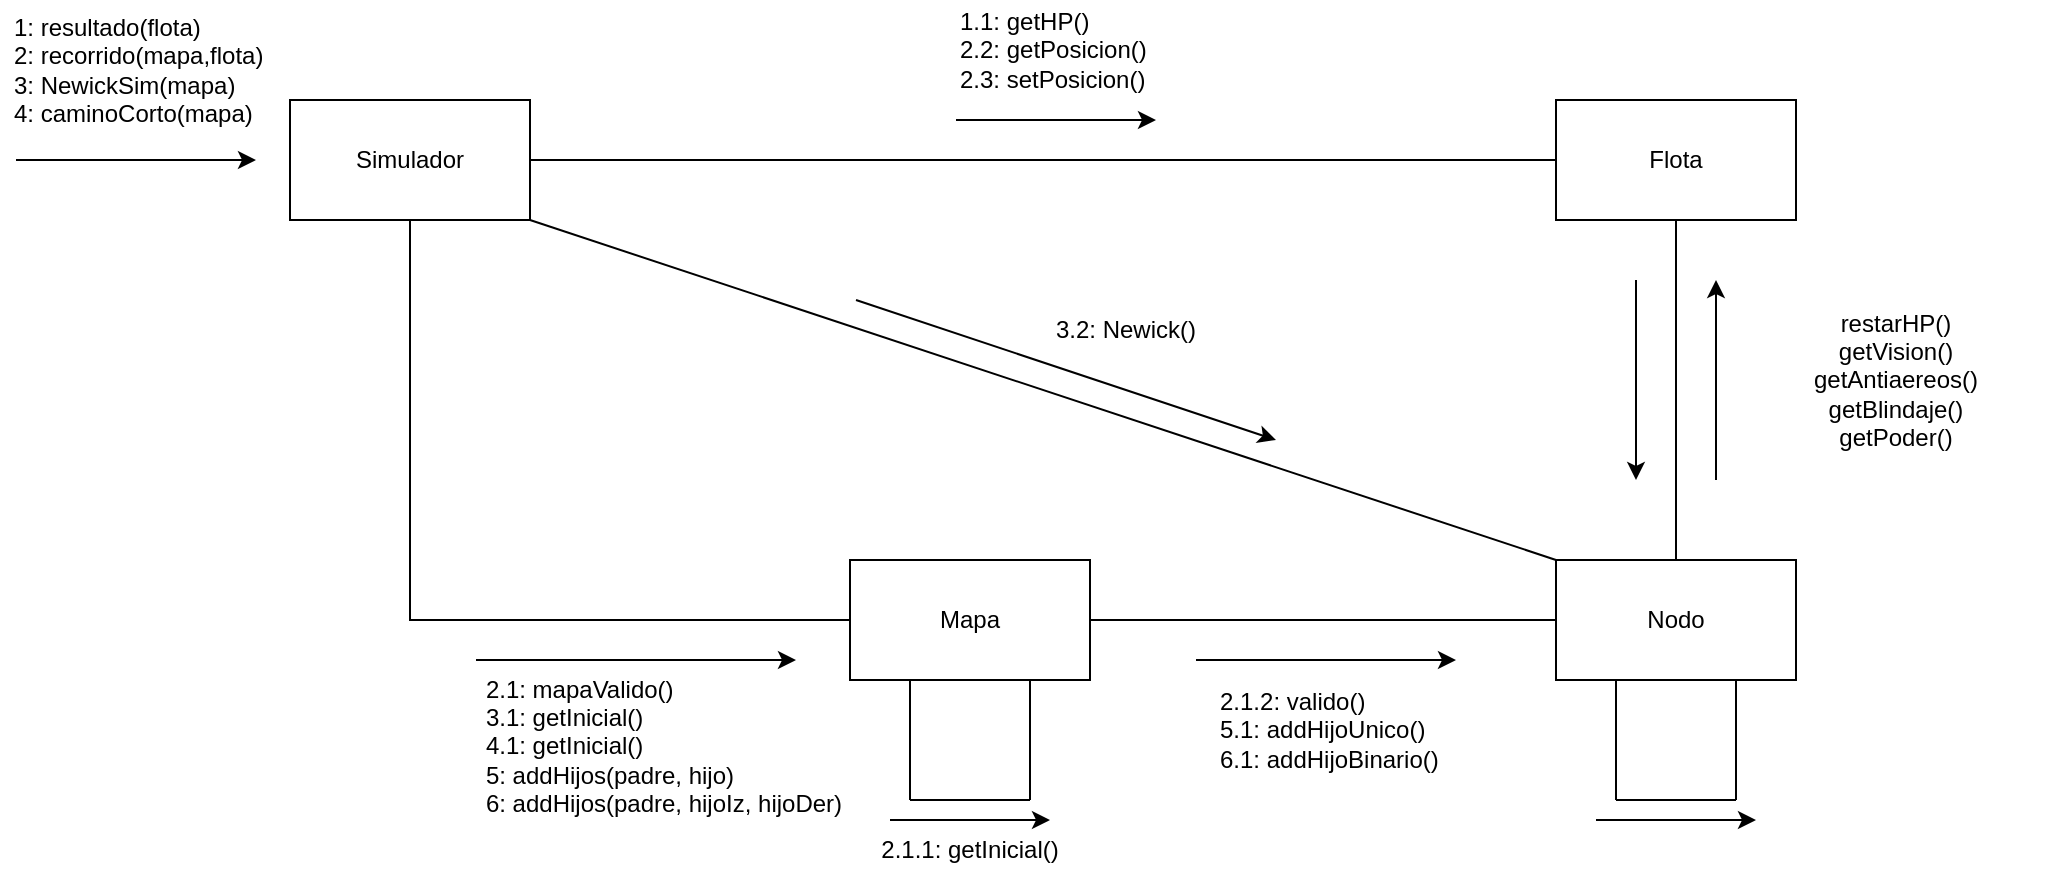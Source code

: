 <mxfile version="22.1.11" type="github">
  <diagram name="Página-1" id="WICck9pgIeBtj4AcxYeL">
    <mxGraphModel dx="2071" dy="617" grid="1" gridSize="10" guides="1" tooltips="1" connect="1" arrows="1" fold="1" page="1" pageScale="1" pageWidth="827" pageHeight="1169" math="0" shadow="0">
      <root>
        <mxCell id="0" />
        <mxCell id="1" parent="0" />
        <mxCell id="PBhGnh1ifOubgosgx4_8-1" value="Simulador" style="rounded=0;whiteSpace=wrap;html=1;" parent="1" vertex="1">
          <mxGeometry x="117" y="170" width="120" height="60" as="geometry" />
        </mxCell>
        <mxCell id="PBhGnh1ifOubgosgx4_8-2" value="Flota" style="rounded=0;whiteSpace=wrap;html=1;" parent="1" vertex="1">
          <mxGeometry x="750" y="170" width="120" height="60" as="geometry" />
        </mxCell>
        <mxCell id="PBhGnh1ifOubgosgx4_8-4" value="Nodo" style="rounded=0;whiteSpace=wrap;html=1;" parent="1" vertex="1">
          <mxGeometry x="750" y="400" width="120" height="60" as="geometry" />
        </mxCell>
        <mxCell id="PBhGnh1ifOubgosgx4_8-5" value="Mapa" style="rounded=0;whiteSpace=wrap;html=1;" parent="1" vertex="1">
          <mxGeometry x="397" y="400" width="120" height="60" as="geometry" />
        </mxCell>
        <mxCell id="PBhGnh1ifOubgosgx4_8-17" value="" style="endArrow=none;html=1;rounded=0;exitX=1;exitY=0.5;exitDx=0;exitDy=0;entryX=0;entryY=0.5;entryDx=0;entryDy=0;" parent="1" source="PBhGnh1ifOubgosgx4_8-1" target="PBhGnh1ifOubgosgx4_8-2" edge="1">
          <mxGeometry width="50" height="50" relative="1" as="geometry">
            <mxPoint x="397" y="460" as="sourcePoint" />
            <mxPoint x="447" y="410" as="targetPoint" />
          </mxGeometry>
        </mxCell>
        <mxCell id="PBhGnh1ifOubgosgx4_8-21" value="" style="endArrow=classic;html=1;rounded=0;" parent="1" edge="1">
          <mxGeometry width="50" height="50" relative="1" as="geometry">
            <mxPoint x="210" y="450" as="sourcePoint" />
            <mxPoint x="370" y="450" as="targetPoint" />
          </mxGeometry>
        </mxCell>
        <mxCell id="PBhGnh1ifOubgosgx4_8-22" value="" style="endArrow=classic;html=1;rounded=0;" parent="1" edge="1">
          <mxGeometry width="50" height="50" relative="1" as="geometry">
            <mxPoint x="-20" y="200" as="sourcePoint" />
            <mxPoint x="100" y="200" as="targetPoint" />
          </mxGeometry>
        </mxCell>
        <mxCell id="PBhGnh1ifOubgosgx4_8-23" value="1: resultado(flota)&lt;br&gt;2: recorrido(mapa,flota)&lt;br&gt;3: NewickSim(mapa)&lt;br&gt;&lt;div style=&quot;&quot;&gt;&lt;span style=&quot;background-color: initial;&quot;&gt;4: caminoCorto(mapa)&lt;/span&gt;&lt;/div&gt;" style="text;html=1;strokeColor=none;fillColor=none;align=left;verticalAlign=middle;whiteSpace=wrap;rounded=0;" parent="1" vertex="1">
          <mxGeometry x="-23" y="120" width="140" height="70" as="geometry" />
        </mxCell>
        <mxCell id="PBhGnh1ifOubgosgx4_8-14" value="1.1: getHP()&lt;br&gt;2.2: getPosicion()&lt;br&gt;2.3: setPosicion()" style="text;html=1;strokeColor=none;fillColor=none;align=left;verticalAlign=middle;whiteSpace=wrap;rounded=0;" parent="1" vertex="1">
          <mxGeometry x="450" y="120" width="103" height="50" as="geometry" />
        </mxCell>
        <mxCell id="PBhGnh1ifOubgosgx4_8-25" value="" style="endArrow=classic;html=1;rounded=0;" parent="1" edge="1">
          <mxGeometry width="50" height="50" relative="1" as="geometry">
            <mxPoint x="450" y="180" as="sourcePoint" />
            <mxPoint x="550" y="180" as="targetPoint" />
          </mxGeometry>
        </mxCell>
        <mxCell id="PBhGnh1ifOubgosgx4_8-26" value="&lt;div style=&quot;text-align: left;&quot;&gt;&lt;span style=&quot;background-color: initial;&quot;&gt;2.1: mapaValido()&lt;/span&gt;&lt;/div&gt;&lt;div style=&quot;text-align: left;&quot;&gt;&lt;span style=&quot;background-color: initial;&quot;&gt;3.1: getInicial()&lt;/span&gt;&lt;/div&gt;&lt;div style=&quot;text-align: left;&quot;&gt;&lt;span style=&quot;background-color: initial;&quot;&gt;4.1: getInicial()&lt;/span&gt;&lt;/div&gt;&lt;div style=&quot;text-align: left;&quot;&gt;&lt;span style=&quot;background-color: initial;&quot;&gt;5: addHijos(padre, hijo)&lt;/span&gt;&lt;/div&gt;&lt;div style=&quot;text-align: left;&quot;&gt;&lt;span style=&quot;background-color: initial;&quot;&gt;6: addHijos(padre, hijoIz, hijoDer)&lt;/span&gt;&lt;/div&gt;" style="text;html=1;strokeColor=none;fillColor=none;align=center;verticalAlign=middle;whiteSpace=wrap;rounded=0;" parent="1" vertex="1">
          <mxGeometry x="194" y="455" width="220" height="75" as="geometry" />
        </mxCell>
        <mxCell id="PBhGnh1ifOubgosgx4_8-29" value="" style="endArrow=none;html=1;rounded=0;entryX=0.5;entryY=1;entryDx=0;entryDy=0;exitX=0;exitY=0.5;exitDx=0;exitDy=0;" parent="1" source="PBhGnh1ifOubgosgx4_8-5" target="PBhGnh1ifOubgosgx4_8-1" edge="1">
          <mxGeometry width="50" height="50" relative="1" as="geometry">
            <mxPoint x="230" y="450" as="sourcePoint" />
            <mxPoint x="280" y="400" as="targetPoint" />
            <Array as="points">
              <mxPoint x="177" y="430" />
            </Array>
          </mxGeometry>
        </mxCell>
        <mxCell id="PBhGnh1ifOubgosgx4_8-31" value="" style="endArrow=none;html=1;rounded=0;exitX=1;exitY=0.5;exitDx=0;exitDy=0;" parent="1" source="PBhGnh1ifOubgosgx4_8-5" target="PBhGnh1ifOubgosgx4_8-4" edge="1">
          <mxGeometry width="50" height="50" relative="1" as="geometry">
            <mxPoint x="570" y="450" as="sourcePoint" />
            <mxPoint x="620" y="400" as="targetPoint" />
          </mxGeometry>
        </mxCell>
        <mxCell id="PBhGnh1ifOubgosgx4_8-32" value="2.1.2: valido()&lt;br&gt;5.1: addHijoUnico()&lt;br&gt;6.1: addHijoBinario()" style="text;html=1;strokeColor=none;fillColor=none;align=left;verticalAlign=middle;whiteSpace=wrap;rounded=0;" parent="1" vertex="1">
          <mxGeometry x="580" y="460" width="130" height="50" as="geometry" />
        </mxCell>
        <mxCell id="PBhGnh1ifOubgosgx4_8-34" value="" style="endArrow=none;html=1;rounded=0;exitX=0.25;exitY=1;exitDx=0;exitDy=0;" parent="1" source="PBhGnh1ifOubgosgx4_8-5" edge="1">
          <mxGeometry width="50" height="50" relative="1" as="geometry">
            <mxPoint x="410" y="450" as="sourcePoint" />
            <mxPoint x="427" y="520" as="targetPoint" />
          </mxGeometry>
        </mxCell>
        <mxCell id="PBhGnh1ifOubgosgx4_8-35" value="" style="endArrow=none;html=1;rounded=0;" parent="1" edge="1">
          <mxGeometry width="50" height="50" relative="1" as="geometry">
            <mxPoint x="427" y="520" as="sourcePoint" />
            <mxPoint x="487" y="520" as="targetPoint" />
          </mxGeometry>
        </mxCell>
        <mxCell id="PBhGnh1ifOubgosgx4_8-36" value="" style="endArrow=none;html=1;rounded=0;entryX=0.75;entryY=1;entryDx=0;entryDy=0;" parent="1" target="PBhGnh1ifOubgosgx4_8-5" edge="1">
          <mxGeometry width="50" height="50" relative="1" as="geometry">
            <mxPoint x="487" y="520" as="sourcePoint" />
            <mxPoint x="460" y="400" as="targetPoint" />
          </mxGeometry>
        </mxCell>
        <mxCell id="PBhGnh1ifOubgosgx4_8-37" value="2.1.1: getInicial()" style="text;html=1;strokeColor=none;fillColor=none;align=center;verticalAlign=middle;whiteSpace=wrap;rounded=0;" parent="1" vertex="1">
          <mxGeometry x="392" y="530" width="130" height="30" as="geometry" />
        </mxCell>
        <mxCell id="PBhGnh1ifOubgosgx4_8-39" value="" style="endArrow=classic;html=1;rounded=0;" parent="1" edge="1">
          <mxGeometry width="50" height="50" relative="1" as="geometry">
            <mxPoint x="417" y="530" as="sourcePoint" />
            <mxPoint x="497" y="530" as="targetPoint" />
          </mxGeometry>
        </mxCell>
        <mxCell id="PBhGnh1ifOubgosgx4_8-43" value="" style="endArrow=classic;html=1;rounded=0;" parent="1" edge="1">
          <mxGeometry width="50" height="50" relative="1" as="geometry">
            <mxPoint x="570" y="450" as="sourcePoint" />
            <mxPoint x="700" y="450" as="targetPoint" />
          </mxGeometry>
        </mxCell>
        <mxCell id="PBhGnh1ifOubgosgx4_8-44" value="" style="endArrow=classic;html=1;rounded=0;" parent="1" edge="1">
          <mxGeometry width="50" height="50" relative="1" as="geometry">
            <mxPoint x="790" y="260" as="sourcePoint" />
            <mxPoint x="790" y="360" as="targetPoint" />
          </mxGeometry>
        </mxCell>
        <mxCell id="PBhGnh1ifOubgosgx4_8-45" value="" style="endArrow=classic;html=1;rounded=0;" parent="1" edge="1">
          <mxGeometry width="50" height="50" relative="1" as="geometry">
            <mxPoint x="830" y="360" as="sourcePoint" />
            <mxPoint x="830" y="260" as="targetPoint" />
          </mxGeometry>
        </mxCell>
        <mxCell id="PBhGnh1ifOubgosgx4_8-46" value="" style="endArrow=none;html=1;rounded=0;entryX=0.5;entryY=1;entryDx=0;entryDy=0;exitX=0.5;exitY=0;exitDx=0;exitDy=0;" parent="1" source="PBhGnh1ifOubgosgx4_8-4" target="PBhGnh1ifOubgosgx4_8-2" edge="1">
          <mxGeometry width="50" height="50" relative="1" as="geometry">
            <mxPoint x="470" y="370" as="sourcePoint" />
            <mxPoint x="520" y="320" as="targetPoint" />
          </mxGeometry>
        </mxCell>
        <mxCell id="PBhGnh1ifOubgosgx4_8-47" value="" style="endArrow=none;html=1;rounded=0;entryX=0.25;entryY=1;entryDx=0;entryDy=0;" parent="1" target="PBhGnh1ifOubgosgx4_8-4" edge="1">
          <mxGeometry width="50" height="50" relative="1" as="geometry">
            <mxPoint x="780" y="520" as="sourcePoint" />
            <mxPoint x="827" y="510" as="targetPoint" />
          </mxGeometry>
        </mxCell>
        <mxCell id="PBhGnh1ifOubgosgx4_8-48" value="" style="endArrow=none;html=1;rounded=0;" parent="1" edge="1">
          <mxGeometry width="50" height="50" relative="1" as="geometry">
            <mxPoint x="780" y="520" as="sourcePoint" />
            <mxPoint x="840" y="520" as="targetPoint" />
          </mxGeometry>
        </mxCell>
        <mxCell id="PBhGnh1ifOubgosgx4_8-49" value="" style="endArrow=none;html=1;rounded=0;entryX=0.75;entryY=1;entryDx=0;entryDy=0;" parent="1" target="PBhGnh1ifOubgosgx4_8-4" edge="1">
          <mxGeometry width="50" height="50" relative="1" as="geometry">
            <mxPoint x="840" y="520" as="sourcePoint" />
            <mxPoint x="530" y="300" as="targetPoint" />
          </mxGeometry>
        </mxCell>
        <mxCell id="PBhGnh1ifOubgosgx4_8-50" value="" style="endArrow=classic;html=1;rounded=0;" parent="1" edge="1">
          <mxGeometry width="50" height="50" relative="1" as="geometry">
            <mxPoint x="770" y="530" as="sourcePoint" />
            <mxPoint x="850" y="530" as="targetPoint" />
          </mxGeometry>
        </mxCell>
        <mxCell id="qtkPWYaVm_F9rMl8UNy9-1" value="restarHP()&lt;br&gt;getVision()&lt;br&gt;getAntiaereos()&lt;br&gt;getBlindaje()&lt;br&gt;getPoder()" style="text;html=1;strokeColor=none;fillColor=none;align=center;verticalAlign=middle;whiteSpace=wrap;rounded=0;" vertex="1" parent="1">
          <mxGeometry x="840" y="260" width="160" height="100" as="geometry" />
        </mxCell>
        <mxCell id="qtkPWYaVm_F9rMl8UNy9-3" value="" style="endArrow=none;html=1;rounded=0;entryX=0;entryY=0;entryDx=0;entryDy=0;exitX=1;exitY=1;exitDx=0;exitDy=0;" edge="1" parent="1" source="PBhGnh1ifOubgosgx4_8-1" target="PBhGnh1ifOubgosgx4_8-4">
          <mxGeometry width="50" height="50" relative="1" as="geometry">
            <mxPoint x="590" y="350" as="sourcePoint" />
            <mxPoint x="640" y="300" as="targetPoint" />
          </mxGeometry>
        </mxCell>
        <mxCell id="qtkPWYaVm_F9rMl8UNy9-4" value="" style="endArrow=classic;html=1;rounded=0;" edge="1" parent="1">
          <mxGeometry width="50" height="50" relative="1" as="geometry">
            <mxPoint x="400" y="270" as="sourcePoint" />
            <mxPoint x="610" y="340" as="targetPoint" />
          </mxGeometry>
        </mxCell>
        <mxCell id="qtkPWYaVm_F9rMl8UNy9-5" value="3.2: Newick()" style="text;html=1;strokeColor=none;fillColor=none;align=center;verticalAlign=middle;whiteSpace=wrap;rounded=0;" vertex="1" parent="1">
          <mxGeometry x="480" y="270" width="110" height="30" as="geometry" />
        </mxCell>
      </root>
    </mxGraphModel>
  </diagram>
</mxfile>
